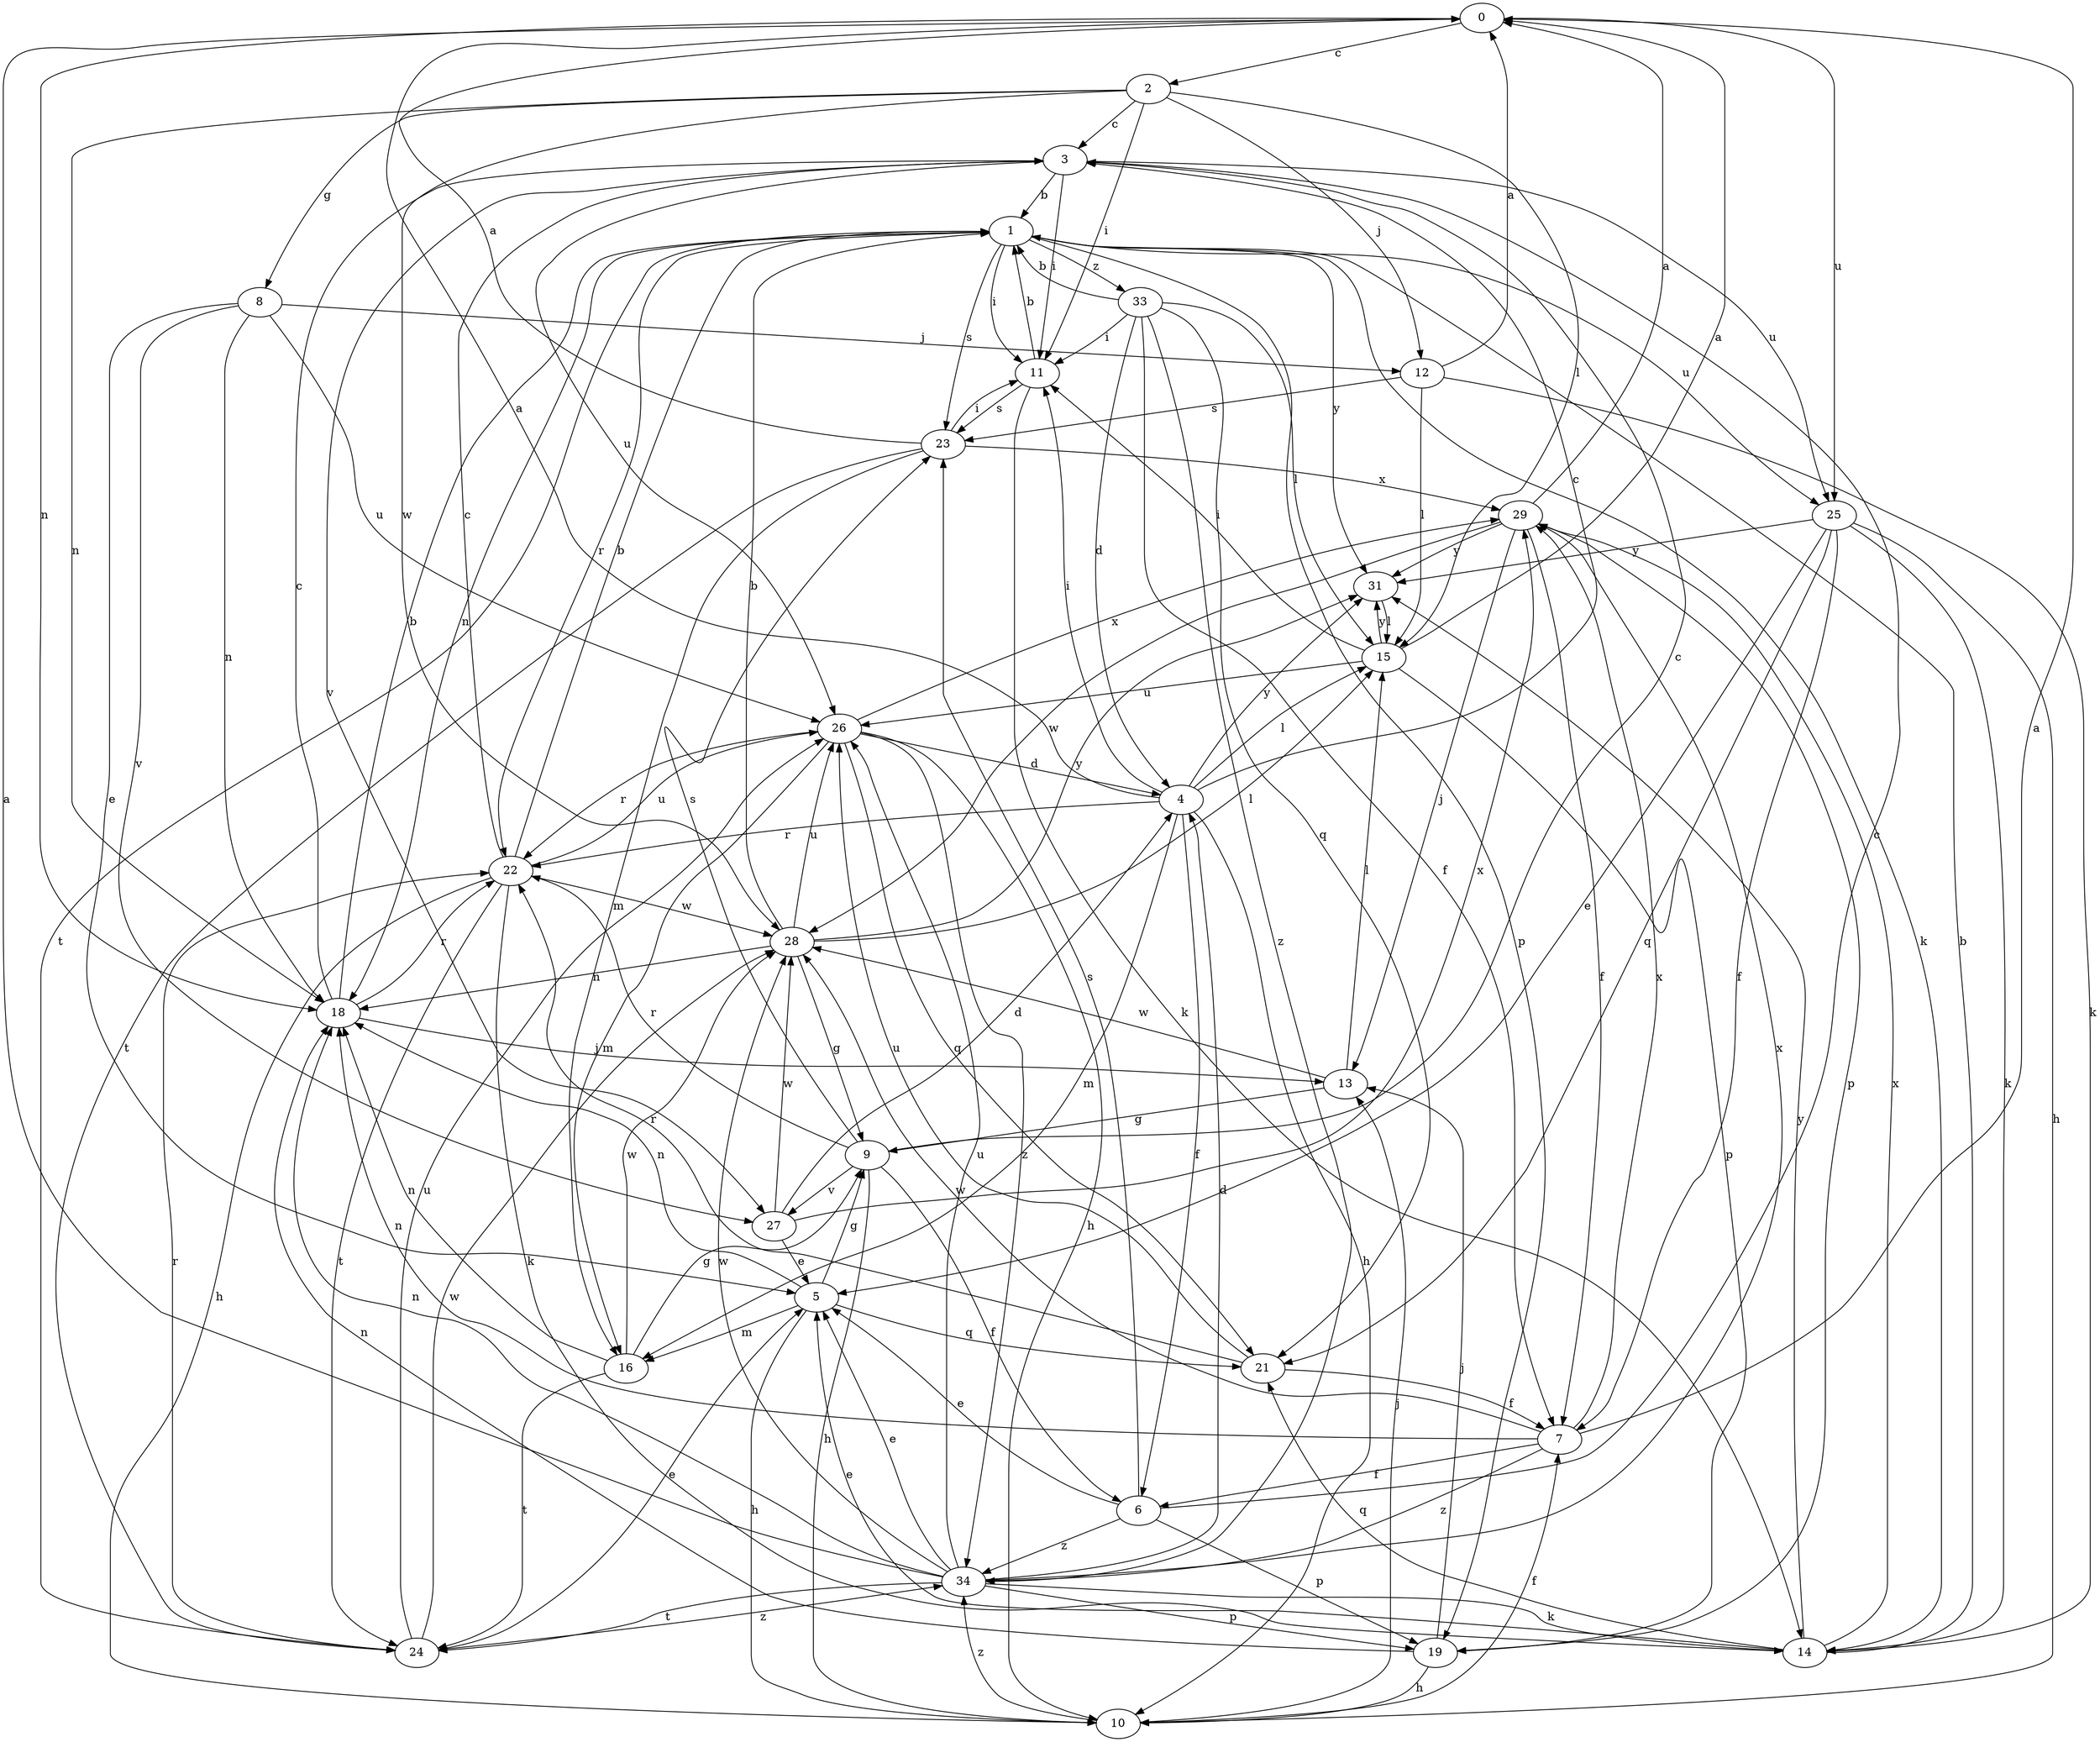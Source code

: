 strict digraph  {
0;
1;
2;
3;
4;
5;
6;
7;
8;
9;
10;
11;
12;
13;
14;
15;
16;
18;
19;
21;
22;
23;
24;
25;
26;
27;
28;
29;
31;
33;
34;
0 -> 2  [label=c];
0 -> 18  [label=n];
0 -> 25  [label=u];
1 -> 11  [label=i];
1 -> 14  [label=k];
1 -> 18  [label=n];
1 -> 19  [label=p];
1 -> 22  [label=r];
1 -> 23  [label=s];
1 -> 24  [label=t];
1 -> 25  [label=u];
1 -> 31  [label=y];
1 -> 33  [label=z];
2 -> 3  [label=c];
2 -> 8  [label=g];
2 -> 11  [label=i];
2 -> 12  [label=j];
2 -> 15  [label=l];
2 -> 18  [label=n];
2 -> 28  [label=w];
3 -> 1  [label=b];
3 -> 11  [label=i];
3 -> 25  [label=u];
3 -> 26  [label=u];
3 -> 27  [label=v];
4 -> 0  [label=a];
4 -> 3  [label=c];
4 -> 6  [label=f];
4 -> 10  [label=h];
4 -> 11  [label=i];
4 -> 15  [label=l];
4 -> 16  [label=m];
4 -> 22  [label=r];
4 -> 31  [label=y];
5 -> 9  [label=g];
5 -> 10  [label=h];
5 -> 16  [label=m];
5 -> 18  [label=n];
5 -> 21  [label=q];
6 -> 3  [label=c];
6 -> 5  [label=e];
6 -> 19  [label=p];
6 -> 23  [label=s];
6 -> 34  [label=z];
7 -> 0  [label=a];
7 -> 6  [label=f];
7 -> 18  [label=n];
7 -> 28  [label=w];
7 -> 29  [label=x];
7 -> 34  [label=z];
8 -> 5  [label=e];
8 -> 12  [label=j];
8 -> 18  [label=n];
8 -> 26  [label=u];
8 -> 27  [label=v];
9 -> 3  [label=c];
9 -> 6  [label=f];
9 -> 10  [label=h];
9 -> 22  [label=r];
9 -> 23  [label=s];
9 -> 27  [label=v];
10 -> 7  [label=f];
10 -> 13  [label=j];
10 -> 34  [label=z];
11 -> 1  [label=b];
11 -> 14  [label=k];
11 -> 23  [label=s];
12 -> 0  [label=a];
12 -> 14  [label=k];
12 -> 15  [label=l];
12 -> 23  [label=s];
13 -> 9  [label=g];
13 -> 15  [label=l];
13 -> 28  [label=w];
14 -> 1  [label=b];
14 -> 5  [label=e];
14 -> 21  [label=q];
14 -> 29  [label=x];
14 -> 31  [label=y];
15 -> 0  [label=a];
15 -> 11  [label=i];
15 -> 19  [label=p];
15 -> 26  [label=u];
15 -> 31  [label=y];
16 -> 9  [label=g];
16 -> 18  [label=n];
16 -> 24  [label=t];
16 -> 28  [label=w];
18 -> 1  [label=b];
18 -> 3  [label=c];
18 -> 13  [label=j];
18 -> 22  [label=r];
19 -> 10  [label=h];
19 -> 13  [label=j];
19 -> 18  [label=n];
21 -> 7  [label=f];
21 -> 22  [label=r];
21 -> 26  [label=u];
22 -> 1  [label=b];
22 -> 3  [label=c];
22 -> 10  [label=h];
22 -> 14  [label=k];
22 -> 24  [label=t];
22 -> 26  [label=u];
22 -> 28  [label=w];
23 -> 0  [label=a];
23 -> 11  [label=i];
23 -> 16  [label=m];
23 -> 24  [label=t];
23 -> 29  [label=x];
24 -> 5  [label=e];
24 -> 22  [label=r];
24 -> 26  [label=u];
24 -> 28  [label=w];
24 -> 34  [label=z];
25 -> 5  [label=e];
25 -> 7  [label=f];
25 -> 10  [label=h];
25 -> 14  [label=k];
25 -> 21  [label=q];
25 -> 31  [label=y];
26 -> 4  [label=d];
26 -> 10  [label=h];
26 -> 16  [label=m];
26 -> 21  [label=q];
26 -> 22  [label=r];
26 -> 29  [label=x];
26 -> 34  [label=z];
27 -> 4  [label=d];
27 -> 5  [label=e];
27 -> 28  [label=w];
27 -> 29  [label=x];
28 -> 1  [label=b];
28 -> 9  [label=g];
28 -> 15  [label=l];
28 -> 18  [label=n];
28 -> 26  [label=u];
28 -> 31  [label=y];
29 -> 0  [label=a];
29 -> 7  [label=f];
29 -> 13  [label=j];
29 -> 19  [label=p];
29 -> 28  [label=w];
29 -> 31  [label=y];
31 -> 15  [label=l];
33 -> 1  [label=b];
33 -> 4  [label=d];
33 -> 7  [label=f];
33 -> 11  [label=i];
33 -> 15  [label=l];
33 -> 21  [label=q];
33 -> 34  [label=z];
34 -> 0  [label=a];
34 -> 4  [label=d];
34 -> 5  [label=e];
34 -> 14  [label=k];
34 -> 18  [label=n];
34 -> 19  [label=p];
34 -> 24  [label=t];
34 -> 26  [label=u];
34 -> 28  [label=w];
34 -> 29  [label=x];
}
